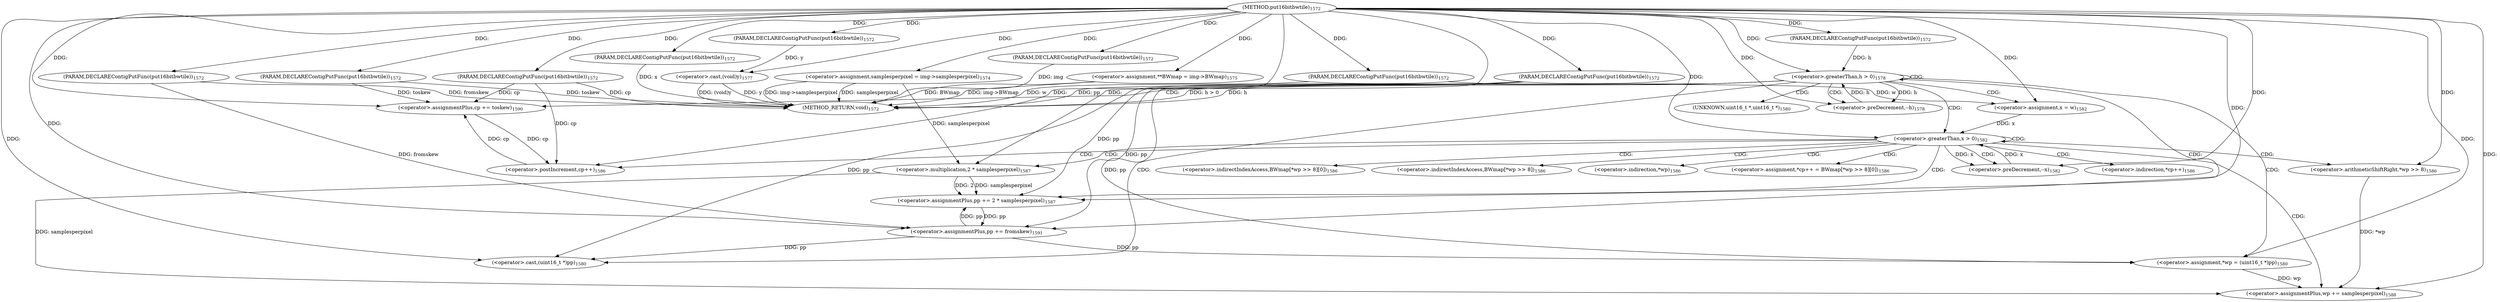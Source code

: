 digraph "put16bitbwtile" {  
"49980" [label = <(METHOD,put16bitbwtile)<SUB>1572</SUB>> ]
"50057" [label = <(METHOD_RETURN,void)<SUB>1572</SUB>> ]
"49981" [label = <(PARAM,DECLAREContigPutFunc(put16bitbwtile))<SUB>1572</SUB>> ]
"49982" [label = <(PARAM,DECLAREContigPutFunc(put16bitbwtile))<SUB>1572</SUB>> ]
"49983" [label = <(PARAM,DECLAREContigPutFunc(put16bitbwtile))<SUB>1572</SUB>> ]
"49984" [label = <(PARAM,DECLAREContigPutFunc(put16bitbwtile))<SUB>1572</SUB>> ]
"49985" [label = <(PARAM,DECLAREContigPutFunc(put16bitbwtile))<SUB>1572</SUB>> ]
"49986" [label = <(PARAM,DECLAREContigPutFunc(put16bitbwtile))<SUB>1572</SUB>> ]
"49987" [label = <(PARAM,DECLAREContigPutFunc(put16bitbwtile))<SUB>1572</SUB>> ]
"49988" [label = <(PARAM,DECLAREContigPutFunc(put16bitbwtile))<SUB>1572</SUB>> ]
"49989" [label = <(PARAM,DECLAREContigPutFunc(put16bitbwtile))<SUB>1572</SUB>> ]
"49992" [label = <(&lt;operator&gt;.assignment,samplesperpixel = img-&gt;samplesperpixel)<SUB>1574</SUB>> ]
"49998" [label = <(&lt;operator&gt;.assignment,**BWmap = img-&gt;BWmap)<SUB>1575</SUB>> ]
"50003" [label = <(&lt;operator&gt;.cast,(void)y)<SUB>1577</SUB>> ]
"50008" [label = <(&lt;operator&gt;.greaterThan,h &gt; 0)<SUB>1578</SUB>> ]
"50011" [label = <(&lt;operator&gt;.preDecrement,--h)<SUB>1578</SUB>> ]
"50015" [label = <(&lt;operator&gt;.assignment,*wp = (uint16_t *)pp)<SUB>1580</SUB>> ]
"50051" [label = <(&lt;operator&gt;.assignmentPlus,cp += toskew)<SUB>1590</SUB>> ]
"50054" [label = <(&lt;operator&gt;.assignmentPlus,pp += fromskew)<SUB>1591</SUB>> ]
"50025" [label = <(&lt;operator&gt;.greaterThan,x &gt; 0)<SUB>1582</SUB>> ]
"50028" [label = <(&lt;operator&gt;.preDecrement,--x)<SUB>1582</SUB>> ]
"50017" [label = <(&lt;operator&gt;.cast,(uint16_t *)pp)<SUB>1580</SUB>> ]
"50022" [label = <(&lt;operator&gt;.assignment,x = w)<SUB>1582</SUB>> ]
"50031" [label = <(&lt;operator&gt;.assignment,*cp++ = BWmap[*wp &gt;&gt; 8][0])<SUB>1586</SUB>> ]
"50043" [label = <(&lt;operator&gt;.assignmentPlus,pp += 2 * samplesperpixel)<SUB>1587</SUB>> ]
"50048" [label = <(&lt;operator&gt;.assignmentPlus,wp += samplesperpixel)<SUB>1588</SUB>> ]
"50045" [label = <(&lt;operator&gt;.multiplication,2 * samplesperpixel)<SUB>1587</SUB>> ]
"50033" [label = <(&lt;operator&gt;.postIncrement,cp++)<SUB>1586</SUB>> ]
"50038" [label = <(&lt;operator&gt;.arithmeticShiftRight,*wp &gt;&gt; 8)<SUB>1586</SUB>> ]
"50018" [label = <(UNKNOWN,uint16_t *,uint16_t *)<SUB>1580</SUB>> ]
"50032" [label = <(&lt;operator&gt;.indirection,*cp++)<SUB>1586</SUB>> ]
"50035" [label = <(&lt;operator&gt;.indirectIndexAccess,BWmap[*wp &gt;&gt; 8][0])<SUB>1586</SUB>> ]
"50036" [label = <(&lt;operator&gt;.indirectIndexAccess,BWmap[*wp &gt;&gt; 8])<SUB>1586</SUB>> ]
"50039" [label = <(&lt;operator&gt;.indirection,*wp)<SUB>1586</SUB>> ]
  "49981" -> "50057"  [ label = "DDG: img"] 
  "49982" -> "50057"  [ label = "DDG: cp"] 
  "49983" -> "50057"  [ label = "DDG: x"] 
  "49985" -> "50057"  [ label = "DDG: w"] 
  "49987" -> "50057"  [ label = "DDG: fromskew"] 
  "49988" -> "50057"  [ label = "DDG: toskew"] 
  "49989" -> "50057"  [ label = "DDG: pp"] 
  "49992" -> "50057"  [ label = "DDG: samplesperpixel"] 
  "49992" -> "50057"  [ label = "DDG: img-&gt;samplesperpixel"] 
  "49998" -> "50057"  [ label = "DDG: BWmap"] 
  "49998" -> "50057"  [ label = "DDG: img-&gt;BWmap"] 
  "50003" -> "50057"  [ label = "DDG: y"] 
  "50003" -> "50057"  [ label = "DDG: (void)y"] 
  "50008" -> "50057"  [ label = "DDG: h"] 
  "50008" -> "50057"  [ label = "DDG: h &gt; 0"] 
  "49980" -> "49981"  [ label = "DDG: "] 
  "49980" -> "49982"  [ label = "DDG: "] 
  "49980" -> "49983"  [ label = "DDG: "] 
  "49980" -> "49984"  [ label = "DDG: "] 
  "49980" -> "49985"  [ label = "DDG: "] 
  "49980" -> "49986"  [ label = "DDG: "] 
  "49980" -> "49987"  [ label = "DDG: "] 
  "49980" -> "49988"  [ label = "DDG: "] 
  "49980" -> "49989"  [ label = "DDG: "] 
  "49984" -> "50003"  [ label = "DDG: y"] 
  "49980" -> "50003"  [ label = "DDG: "] 
  "49980" -> "49992"  [ label = "DDG: "] 
  "49980" -> "49998"  [ label = "DDG: "] 
  "50011" -> "50008"  [ label = "DDG: h"] 
  "49986" -> "50008"  [ label = "DDG: h"] 
  "49980" -> "50008"  [ label = "DDG: "] 
  "50008" -> "50011"  [ label = "DDG: h"] 
  "49980" -> "50011"  [ label = "DDG: "] 
  "50054" -> "50015"  [ label = "DDG: pp"] 
  "49989" -> "50015"  [ label = "DDG: pp"] 
  "49980" -> "50015"  [ label = "DDG: "] 
  "49988" -> "50051"  [ label = "DDG: toskew"] 
  "49980" -> "50051"  [ label = "DDG: "] 
  "49987" -> "50054"  [ label = "DDG: fromskew"] 
  "49980" -> "50054"  [ label = "DDG: "] 
  "50033" -> "50051"  [ label = "DDG: cp"] 
  "49982" -> "50051"  [ label = "DDG: cp"] 
  "50043" -> "50054"  [ label = "DDG: pp"] 
  "49989" -> "50054"  [ label = "DDG: pp"] 
  "50054" -> "50017"  [ label = "DDG: pp"] 
  "49989" -> "50017"  [ label = "DDG: pp"] 
  "49980" -> "50017"  [ label = "DDG: "] 
  "49985" -> "50022"  [ label = "DDG: w"] 
  "49980" -> "50022"  [ label = "DDG: "] 
  "50022" -> "50025"  [ label = "DDG: x"] 
  "50028" -> "50025"  [ label = "DDG: x"] 
  "49980" -> "50025"  [ label = "DDG: "] 
  "50025" -> "50028"  [ label = "DDG: x"] 
  "49980" -> "50028"  [ label = "DDG: "] 
  "50045" -> "50043"  [ label = "DDG: 2"] 
  "50045" -> "50043"  [ label = "DDG: samplesperpixel"] 
  "50045" -> "50048"  [ label = "DDG: samplesperpixel"] 
  "49980" -> "50048"  [ label = "DDG: "] 
  "49980" -> "50043"  [ label = "DDG: "] 
  "50054" -> "50043"  [ label = "DDG: pp"] 
  "49989" -> "50043"  [ label = "DDG: pp"] 
  "50015" -> "50048"  [ label = "DDG: wp"] 
  "50038" -> "50048"  [ label = "DDG: *wp"] 
  "49980" -> "50045"  [ label = "DDG: "] 
  "49992" -> "50045"  [ label = "DDG: samplesperpixel"] 
  "50051" -> "50033"  [ label = "DDG: cp"] 
  "49982" -> "50033"  [ label = "DDG: cp"] 
  "49980" -> "50033"  [ label = "DDG: "] 
  "49980" -> "50038"  [ label = "DDG: "] 
  "50008" -> "50025"  [ label = "CDG: "] 
  "50008" -> "50017"  [ label = "CDG: "] 
  "50008" -> "50015"  [ label = "CDG: "] 
  "50008" -> "50011"  [ label = "CDG: "] 
  "50008" -> "50018"  [ label = "CDG: "] 
  "50008" -> "50022"  [ label = "CDG: "] 
  "50008" -> "50054"  [ label = "CDG: "] 
  "50008" -> "50051"  [ label = "CDG: "] 
  "50008" -> "50008"  [ label = "CDG: "] 
  "50025" -> "50025"  [ label = "CDG: "] 
  "50025" -> "50048"  [ label = "CDG: "] 
  "50025" -> "50043"  [ label = "CDG: "] 
  "50025" -> "50033"  [ label = "CDG: "] 
  "50025" -> "50035"  [ label = "CDG: "] 
  "50025" -> "50038"  [ label = "CDG: "] 
  "50025" -> "50039"  [ label = "CDG: "] 
  "50025" -> "50028"  [ label = "CDG: "] 
  "50025" -> "50045"  [ label = "CDG: "] 
  "50025" -> "50036"  [ label = "CDG: "] 
  "50025" -> "50031"  [ label = "CDG: "] 
  "50025" -> "50032"  [ label = "CDG: "] 
}
